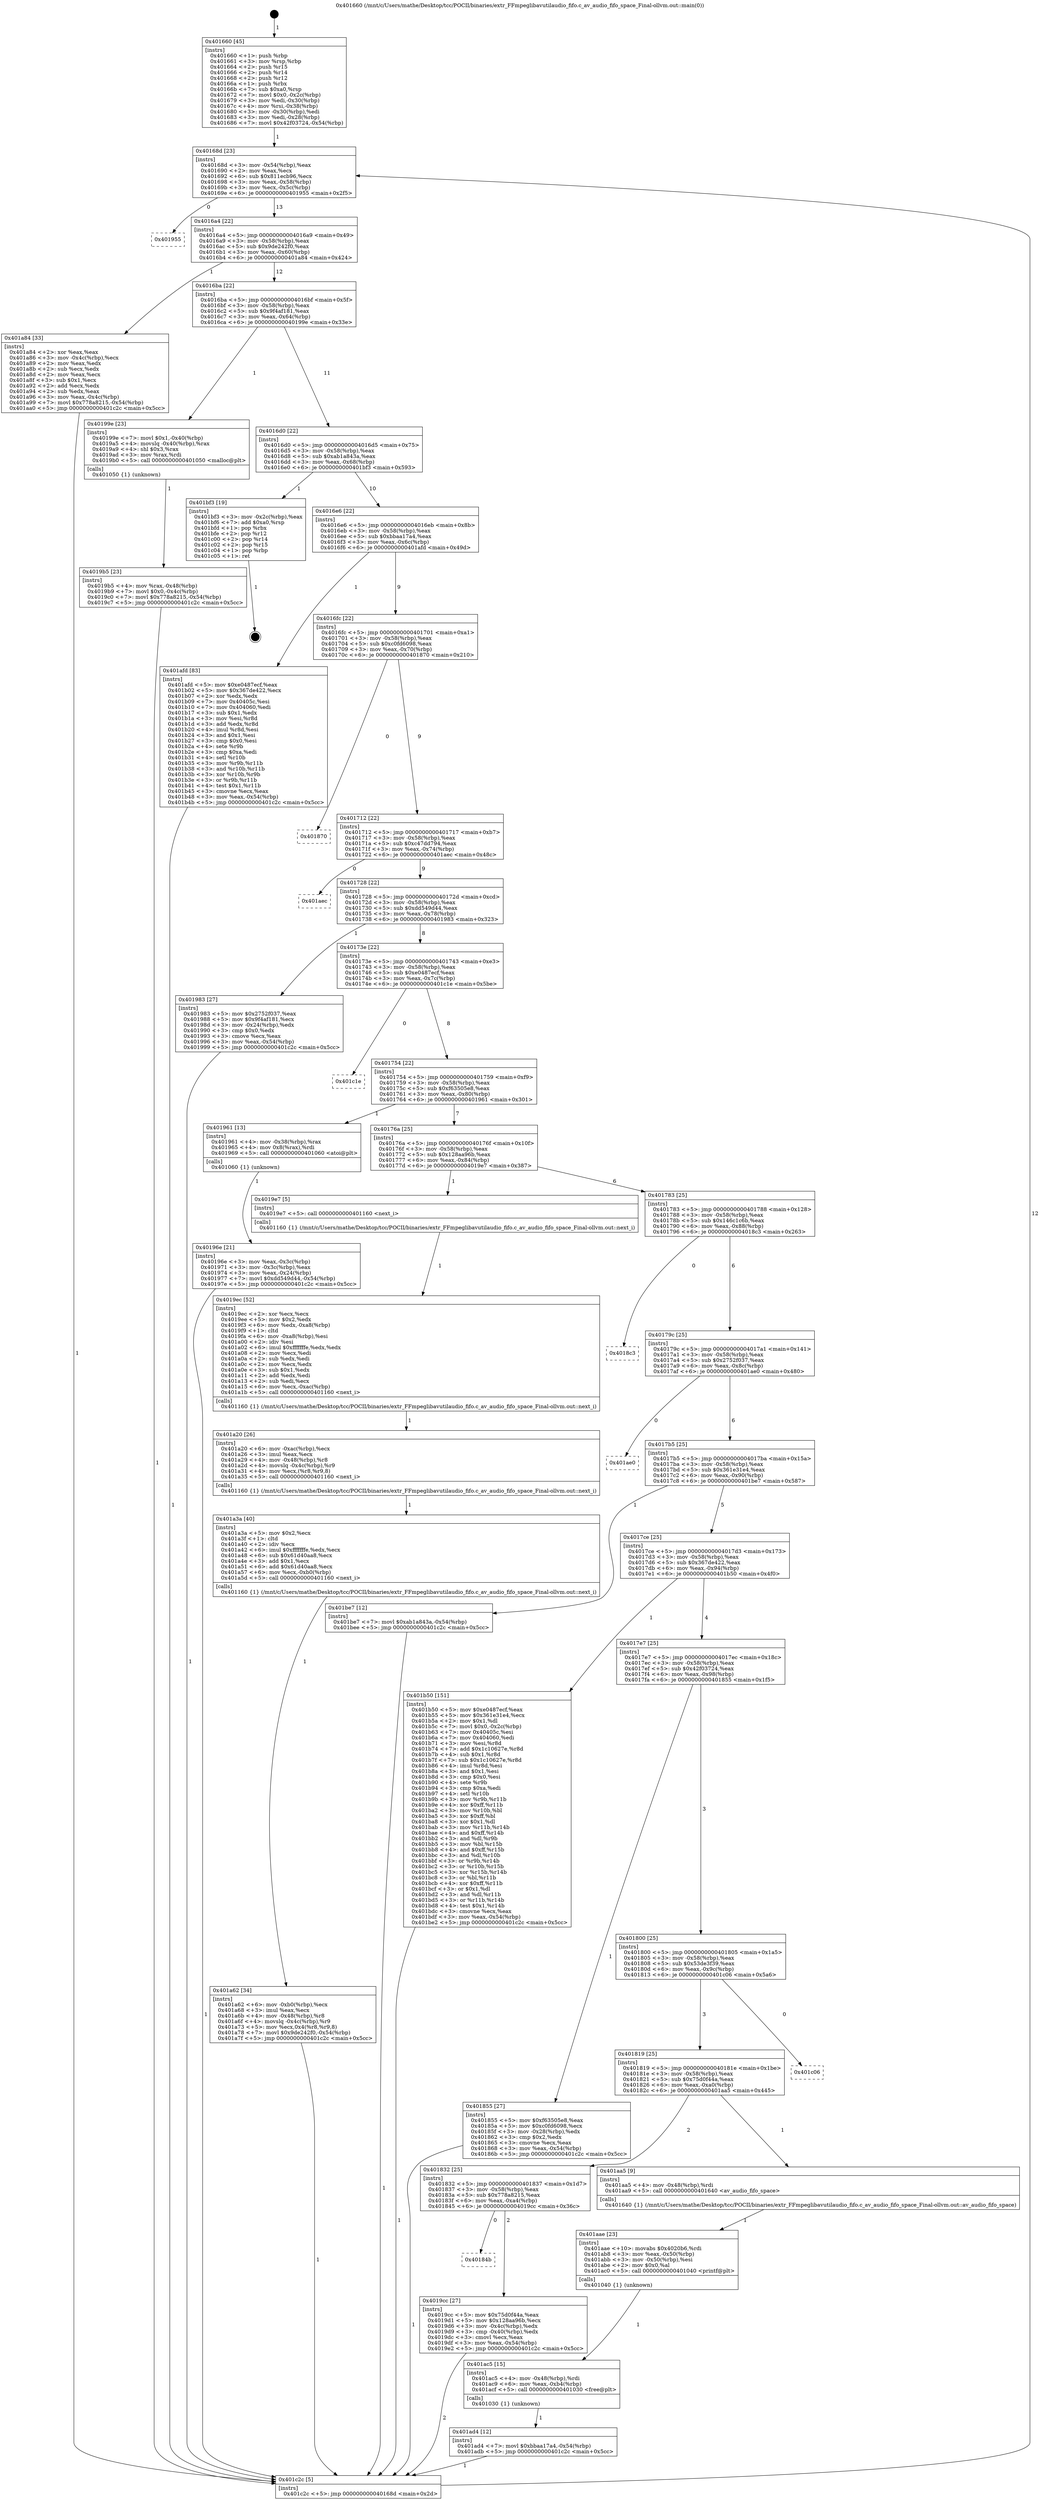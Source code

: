 digraph "0x401660" {
  label = "0x401660 (/mnt/c/Users/mathe/Desktop/tcc/POCII/binaries/extr_FFmpeglibavutilaudio_fifo.c_av_audio_fifo_space_Final-ollvm.out::main(0))"
  labelloc = "t"
  node[shape=record]

  Entry [label="",width=0.3,height=0.3,shape=circle,fillcolor=black,style=filled]
  "0x40168d" [label="{
     0x40168d [23]\l
     | [instrs]\l
     &nbsp;&nbsp;0x40168d \<+3\>: mov -0x54(%rbp),%eax\l
     &nbsp;&nbsp;0x401690 \<+2\>: mov %eax,%ecx\l
     &nbsp;&nbsp;0x401692 \<+6\>: sub $0x811ecb96,%ecx\l
     &nbsp;&nbsp;0x401698 \<+3\>: mov %eax,-0x58(%rbp)\l
     &nbsp;&nbsp;0x40169b \<+3\>: mov %ecx,-0x5c(%rbp)\l
     &nbsp;&nbsp;0x40169e \<+6\>: je 0000000000401955 \<main+0x2f5\>\l
  }"]
  "0x401955" [label="{
     0x401955\l
  }", style=dashed]
  "0x4016a4" [label="{
     0x4016a4 [22]\l
     | [instrs]\l
     &nbsp;&nbsp;0x4016a4 \<+5\>: jmp 00000000004016a9 \<main+0x49\>\l
     &nbsp;&nbsp;0x4016a9 \<+3\>: mov -0x58(%rbp),%eax\l
     &nbsp;&nbsp;0x4016ac \<+5\>: sub $0x9de242f0,%eax\l
     &nbsp;&nbsp;0x4016b1 \<+3\>: mov %eax,-0x60(%rbp)\l
     &nbsp;&nbsp;0x4016b4 \<+6\>: je 0000000000401a84 \<main+0x424\>\l
  }"]
  Exit [label="",width=0.3,height=0.3,shape=circle,fillcolor=black,style=filled,peripheries=2]
  "0x401a84" [label="{
     0x401a84 [33]\l
     | [instrs]\l
     &nbsp;&nbsp;0x401a84 \<+2\>: xor %eax,%eax\l
     &nbsp;&nbsp;0x401a86 \<+3\>: mov -0x4c(%rbp),%ecx\l
     &nbsp;&nbsp;0x401a89 \<+2\>: mov %eax,%edx\l
     &nbsp;&nbsp;0x401a8b \<+2\>: sub %ecx,%edx\l
     &nbsp;&nbsp;0x401a8d \<+2\>: mov %eax,%ecx\l
     &nbsp;&nbsp;0x401a8f \<+3\>: sub $0x1,%ecx\l
     &nbsp;&nbsp;0x401a92 \<+2\>: add %ecx,%edx\l
     &nbsp;&nbsp;0x401a94 \<+2\>: sub %edx,%eax\l
     &nbsp;&nbsp;0x401a96 \<+3\>: mov %eax,-0x4c(%rbp)\l
     &nbsp;&nbsp;0x401a99 \<+7\>: movl $0x778a8215,-0x54(%rbp)\l
     &nbsp;&nbsp;0x401aa0 \<+5\>: jmp 0000000000401c2c \<main+0x5cc\>\l
  }"]
  "0x4016ba" [label="{
     0x4016ba [22]\l
     | [instrs]\l
     &nbsp;&nbsp;0x4016ba \<+5\>: jmp 00000000004016bf \<main+0x5f\>\l
     &nbsp;&nbsp;0x4016bf \<+3\>: mov -0x58(%rbp),%eax\l
     &nbsp;&nbsp;0x4016c2 \<+5\>: sub $0x9f4af181,%eax\l
     &nbsp;&nbsp;0x4016c7 \<+3\>: mov %eax,-0x64(%rbp)\l
     &nbsp;&nbsp;0x4016ca \<+6\>: je 000000000040199e \<main+0x33e\>\l
  }"]
  "0x401ad4" [label="{
     0x401ad4 [12]\l
     | [instrs]\l
     &nbsp;&nbsp;0x401ad4 \<+7\>: movl $0xbbaa17a4,-0x54(%rbp)\l
     &nbsp;&nbsp;0x401adb \<+5\>: jmp 0000000000401c2c \<main+0x5cc\>\l
  }"]
  "0x40199e" [label="{
     0x40199e [23]\l
     | [instrs]\l
     &nbsp;&nbsp;0x40199e \<+7\>: movl $0x1,-0x40(%rbp)\l
     &nbsp;&nbsp;0x4019a5 \<+4\>: movslq -0x40(%rbp),%rax\l
     &nbsp;&nbsp;0x4019a9 \<+4\>: shl $0x3,%rax\l
     &nbsp;&nbsp;0x4019ad \<+3\>: mov %rax,%rdi\l
     &nbsp;&nbsp;0x4019b0 \<+5\>: call 0000000000401050 \<malloc@plt\>\l
     | [calls]\l
     &nbsp;&nbsp;0x401050 \{1\} (unknown)\l
  }"]
  "0x4016d0" [label="{
     0x4016d0 [22]\l
     | [instrs]\l
     &nbsp;&nbsp;0x4016d0 \<+5\>: jmp 00000000004016d5 \<main+0x75\>\l
     &nbsp;&nbsp;0x4016d5 \<+3\>: mov -0x58(%rbp),%eax\l
     &nbsp;&nbsp;0x4016d8 \<+5\>: sub $0xab1a843a,%eax\l
     &nbsp;&nbsp;0x4016dd \<+3\>: mov %eax,-0x68(%rbp)\l
     &nbsp;&nbsp;0x4016e0 \<+6\>: je 0000000000401bf3 \<main+0x593\>\l
  }"]
  "0x401ac5" [label="{
     0x401ac5 [15]\l
     | [instrs]\l
     &nbsp;&nbsp;0x401ac5 \<+4\>: mov -0x48(%rbp),%rdi\l
     &nbsp;&nbsp;0x401ac9 \<+6\>: mov %eax,-0xb4(%rbp)\l
     &nbsp;&nbsp;0x401acf \<+5\>: call 0000000000401030 \<free@plt\>\l
     | [calls]\l
     &nbsp;&nbsp;0x401030 \{1\} (unknown)\l
  }"]
  "0x401bf3" [label="{
     0x401bf3 [19]\l
     | [instrs]\l
     &nbsp;&nbsp;0x401bf3 \<+3\>: mov -0x2c(%rbp),%eax\l
     &nbsp;&nbsp;0x401bf6 \<+7\>: add $0xa0,%rsp\l
     &nbsp;&nbsp;0x401bfd \<+1\>: pop %rbx\l
     &nbsp;&nbsp;0x401bfe \<+2\>: pop %r12\l
     &nbsp;&nbsp;0x401c00 \<+2\>: pop %r14\l
     &nbsp;&nbsp;0x401c02 \<+2\>: pop %r15\l
     &nbsp;&nbsp;0x401c04 \<+1\>: pop %rbp\l
     &nbsp;&nbsp;0x401c05 \<+1\>: ret\l
  }"]
  "0x4016e6" [label="{
     0x4016e6 [22]\l
     | [instrs]\l
     &nbsp;&nbsp;0x4016e6 \<+5\>: jmp 00000000004016eb \<main+0x8b\>\l
     &nbsp;&nbsp;0x4016eb \<+3\>: mov -0x58(%rbp),%eax\l
     &nbsp;&nbsp;0x4016ee \<+5\>: sub $0xbbaa17a4,%eax\l
     &nbsp;&nbsp;0x4016f3 \<+3\>: mov %eax,-0x6c(%rbp)\l
     &nbsp;&nbsp;0x4016f6 \<+6\>: je 0000000000401afd \<main+0x49d\>\l
  }"]
  "0x401aae" [label="{
     0x401aae [23]\l
     | [instrs]\l
     &nbsp;&nbsp;0x401aae \<+10\>: movabs $0x4020b6,%rdi\l
     &nbsp;&nbsp;0x401ab8 \<+3\>: mov %eax,-0x50(%rbp)\l
     &nbsp;&nbsp;0x401abb \<+3\>: mov -0x50(%rbp),%esi\l
     &nbsp;&nbsp;0x401abe \<+2\>: mov $0x0,%al\l
     &nbsp;&nbsp;0x401ac0 \<+5\>: call 0000000000401040 \<printf@plt\>\l
     | [calls]\l
     &nbsp;&nbsp;0x401040 \{1\} (unknown)\l
  }"]
  "0x401afd" [label="{
     0x401afd [83]\l
     | [instrs]\l
     &nbsp;&nbsp;0x401afd \<+5\>: mov $0xe0487ecf,%eax\l
     &nbsp;&nbsp;0x401b02 \<+5\>: mov $0x367de422,%ecx\l
     &nbsp;&nbsp;0x401b07 \<+2\>: xor %edx,%edx\l
     &nbsp;&nbsp;0x401b09 \<+7\>: mov 0x40405c,%esi\l
     &nbsp;&nbsp;0x401b10 \<+7\>: mov 0x404060,%edi\l
     &nbsp;&nbsp;0x401b17 \<+3\>: sub $0x1,%edx\l
     &nbsp;&nbsp;0x401b1a \<+3\>: mov %esi,%r8d\l
     &nbsp;&nbsp;0x401b1d \<+3\>: add %edx,%r8d\l
     &nbsp;&nbsp;0x401b20 \<+4\>: imul %r8d,%esi\l
     &nbsp;&nbsp;0x401b24 \<+3\>: and $0x1,%esi\l
     &nbsp;&nbsp;0x401b27 \<+3\>: cmp $0x0,%esi\l
     &nbsp;&nbsp;0x401b2a \<+4\>: sete %r9b\l
     &nbsp;&nbsp;0x401b2e \<+3\>: cmp $0xa,%edi\l
     &nbsp;&nbsp;0x401b31 \<+4\>: setl %r10b\l
     &nbsp;&nbsp;0x401b35 \<+3\>: mov %r9b,%r11b\l
     &nbsp;&nbsp;0x401b38 \<+3\>: and %r10b,%r11b\l
     &nbsp;&nbsp;0x401b3b \<+3\>: xor %r10b,%r9b\l
     &nbsp;&nbsp;0x401b3e \<+3\>: or %r9b,%r11b\l
     &nbsp;&nbsp;0x401b41 \<+4\>: test $0x1,%r11b\l
     &nbsp;&nbsp;0x401b45 \<+3\>: cmovne %ecx,%eax\l
     &nbsp;&nbsp;0x401b48 \<+3\>: mov %eax,-0x54(%rbp)\l
     &nbsp;&nbsp;0x401b4b \<+5\>: jmp 0000000000401c2c \<main+0x5cc\>\l
  }"]
  "0x4016fc" [label="{
     0x4016fc [22]\l
     | [instrs]\l
     &nbsp;&nbsp;0x4016fc \<+5\>: jmp 0000000000401701 \<main+0xa1\>\l
     &nbsp;&nbsp;0x401701 \<+3\>: mov -0x58(%rbp),%eax\l
     &nbsp;&nbsp;0x401704 \<+5\>: sub $0xc0fd6098,%eax\l
     &nbsp;&nbsp;0x401709 \<+3\>: mov %eax,-0x70(%rbp)\l
     &nbsp;&nbsp;0x40170c \<+6\>: je 0000000000401870 \<main+0x210\>\l
  }"]
  "0x401a62" [label="{
     0x401a62 [34]\l
     | [instrs]\l
     &nbsp;&nbsp;0x401a62 \<+6\>: mov -0xb0(%rbp),%ecx\l
     &nbsp;&nbsp;0x401a68 \<+3\>: imul %eax,%ecx\l
     &nbsp;&nbsp;0x401a6b \<+4\>: mov -0x48(%rbp),%r8\l
     &nbsp;&nbsp;0x401a6f \<+4\>: movslq -0x4c(%rbp),%r9\l
     &nbsp;&nbsp;0x401a73 \<+5\>: mov %ecx,0x4(%r8,%r9,8)\l
     &nbsp;&nbsp;0x401a78 \<+7\>: movl $0x9de242f0,-0x54(%rbp)\l
     &nbsp;&nbsp;0x401a7f \<+5\>: jmp 0000000000401c2c \<main+0x5cc\>\l
  }"]
  "0x401870" [label="{
     0x401870\l
  }", style=dashed]
  "0x401712" [label="{
     0x401712 [22]\l
     | [instrs]\l
     &nbsp;&nbsp;0x401712 \<+5\>: jmp 0000000000401717 \<main+0xb7\>\l
     &nbsp;&nbsp;0x401717 \<+3\>: mov -0x58(%rbp),%eax\l
     &nbsp;&nbsp;0x40171a \<+5\>: sub $0xc47dd794,%eax\l
     &nbsp;&nbsp;0x40171f \<+3\>: mov %eax,-0x74(%rbp)\l
     &nbsp;&nbsp;0x401722 \<+6\>: je 0000000000401aec \<main+0x48c\>\l
  }"]
  "0x401a3a" [label="{
     0x401a3a [40]\l
     | [instrs]\l
     &nbsp;&nbsp;0x401a3a \<+5\>: mov $0x2,%ecx\l
     &nbsp;&nbsp;0x401a3f \<+1\>: cltd\l
     &nbsp;&nbsp;0x401a40 \<+2\>: idiv %ecx\l
     &nbsp;&nbsp;0x401a42 \<+6\>: imul $0xfffffffe,%edx,%ecx\l
     &nbsp;&nbsp;0x401a48 \<+6\>: sub $0x61d40aa8,%ecx\l
     &nbsp;&nbsp;0x401a4e \<+3\>: add $0x1,%ecx\l
     &nbsp;&nbsp;0x401a51 \<+6\>: add $0x61d40aa8,%ecx\l
     &nbsp;&nbsp;0x401a57 \<+6\>: mov %ecx,-0xb0(%rbp)\l
     &nbsp;&nbsp;0x401a5d \<+5\>: call 0000000000401160 \<next_i\>\l
     | [calls]\l
     &nbsp;&nbsp;0x401160 \{1\} (/mnt/c/Users/mathe/Desktop/tcc/POCII/binaries/extr_FFmpeglibavutilaudio_fifo.c_av_audio_fifo_space_Final-ollvm.out::next_i)\l
  }"]
  "0x401aec" [label="{
     0x401aec\l
  }", style=dashed]
  "0x401728" [label="{
     0x401728 [22]\l
     | [instrs]\l
     &nbsp;&nbsp;0x401728 \<+5\>: jmp 000000000040172d \<main+0xcd\>\l
     &nbsp;&nbsp;0x40172d \<+3\>: mov -0x58(%rbp),%eax\l
     &nbsp;&nbsp;0x401730 \<+5\>: sub $0xdd549d44,%eax\l
     &nbsp;&nbsp;0x401735 \<+3\>: mov %eax,-0x78(%rbp)\l
     &nbsp;&nbsp;0x401738 \<+6\>: je 0000000000401983 \<main+0x323\>\l
  }"]
  "0x401a20" [label="{
     0x401a20 [26]\l
     | [instrs]\l
     &nbsp;&nbsp;0x401a20 \<+6\>: mov -0xac(%rbp),%ecx\l
     &nbsp;&nbsp;0x401a26 \<+3\>: imul %eax,%ecx\l
     &nbsp;&nbsp;0x401a29 \<+4\>: mov -0x48(%rbp),%r8\l
     &nbsp;&nbsp;0x401a2d \<+4\>: movslq -0x4c(%rbp),%r9\l
     &nbsp;&nbsp;0x401a31 \<+4\>: mov %ecx,(%r8,%r9,8)\l
     &nbsp;&nbsp;0x401a35 \<+5\>: call 0000000000401160 \<next_i\>\l
     | [calls]\l
     &nbsp;&nbsp;0x401160 \{1\} (/mnt/c/Users/mathe/Desktop/tcc/POCII/binaries/extr_FFmpeglibavutilaudio_fifo.c_av_audio_fifo_space_Final-ollvm.out::next_i)\l
  }"]
  "0x401983" [label="{
     0x401983 [27]\l
     | [instrs]\l
     &nbsp;&nbsp;0x401983 \<+5\>: mov $0x2752f037,%eax\l
     &nbsp;&nbsp;0x401988 \<+5\>: mov $0x9f4af181,%ecx\l
     &nbsp;&nbsp;0x40198d \<+3\>: mov -0x24(%rbp),%edx\l
     &nbsp;&nbsp;0x401990 \<+3\>: cmp $0x0,%edx\l
     &nbsp;&nbsp;0x401993 \<+3\>: cmove %ecx,%eax\l
     &nbsp;&nbsp;0x401996 \<+3\>: mov %eax,-0x54(%rbp)\l
     &nbsp;&nbsp;0x401999 \<+5\>: jmp 0000000000401c2c \<main+0x5cc\>\l
  }"]
  "0x40173e" [label="{
     0x40173e [22]\l
     | [instrs]\l
     &nbsp;&nbsp;0x40173e \<+5\>: jmp 0000000000401743 \<main+0xe3\>\l
     &nbsp;&nbsp;0x401743 \<+3\>: mov -0x58(%rbp),%eax\l
     &nbsp;&nbsp;0x401746 \<+5\>: sub $0xe0487ecf,%eax\l
     &nbsp;&nbsp;0x40174b \<+3\>: mov %eax,-0x7c(%rbp)\l
     &nbsp;&nbsp;0x40174e \<+6\>: je 0000000000401c1e \<main+0x5be\>\l
  }"]
  "0x4019ec" [label="{
     0x4019ec [52]\l
     | [instrs]\l
     &nbsp;&nbsp;0x4019ec \<+2\>: xor %ecx,%ecx\l
     &nbsp;&nbsp;0x4019ee \<+5\>: mov $0x2,%edx\l
     &nbsp;&nbsp;0x4019f3 \<+6\>: mov %edx,-0xa8(%rbp)\l
     &nbsp;&nbsp;0x4019f9 \<+1\>: cltd\l
     &nbsp;&nbsp;0x4019fa \<+6\>: mov -0xa8(%rbp),%esi\l
     &nbsp;&nbsp;0x401a00 \<+2\>: idiv %esi\l
     &nbsp;&nbsp;0x401a02 \<+6\>: imul $0xfffffffe,%edx,%edx\l
     &nbsp;&nbsp;0x401a08 \<+2\>: mov %ecx,%edi\l
     &nbsp;&nbsp;0x401a0a \<+2\>: sub %edx,%edi\l
     &nbsp;&nbsp;0x401a0c \<+2\>: mov %ecx,%edx\l
     &nbsp;&nbsp;0x401a0e \<+3\>: sub $0x1,%edx\l
     &nbsp;&nbsp;0x401a11 \<+2\>: add %edx,%edi\l
     &nbsp;&nbsp;0x401a13 \<+2\>: sub %edi,%ecx\l
     &nbsp;&nbsp;0x401a15 \<+6\>: mov %ecx,-0xac(%rbp)\l
     &nbsp;&nbsp;0x401a1b \<+5\>: call 0000000000401160 \<next_i\>\l
     | [calls]\l
     &nbsp;&nbsp;0x401160 \{1\} (/mnt/c/Users/mathe/Desktop/tcc/POCII/binaries/extr_FFmpeglibavutilaudio_fifo.c_av_audio_fifo_space_Final-ollvm.out::next_i)\l
  }"]
  "0x401c1e" [label="{
     0x401c1e\l
  }", style=dashed]
  "0x401754" [label="{
     0x401754 [22]\l
     | [instrs]\l
     &nbsp;&nbsp;0x401754 \<+5\>: jmp 0000000000401759 \<main+0xf9\>\l
     &nbsp;&nbsp;0x401759 \<+3\>: mov -0x58(%rbp),%eax\l
     &nbsp;&nbsp;0x40175c \<+5\>: sub $0xf63505e8,%eax\l
     &nbsp;&nbsp;0x401761 \<+3\>: mov %eax,-0x80(%rbp)\l
     &nbsp;&nbsp;0x401764 \<+6\>: je 0000000000401961 \<main+0x301\>\l
  }"]
  "0x40184b" [label="{
     0x40184b\l
  }", style=dashed]
  "0x401961" [label="{
     0x401961 [13]\l
     | [instrs]\l
     &nbsp;&nbsp;0x401961 \<+4\>: mov -0x38(%rbp),%rax\l
     &nbsp;&nbsp;0x401965 \<+4\>: mov 0x8(%rax),%rdi\l
     &nbsp;&nbsp;0x401969 \<+5\>: call 0000000000401060 \<atoi@plt\>\l
     | [calls]\l
     &nbsp;&nbsp;0x401060 \{1\} (unknown)\l
  }"]
  "0x40176a" [label="{
     0x40176a [25]\l
     | [instrs]\l
     &nbsp;&nbsp;0x40176a \<+5\>: jmp 000000000040176f \<main+0x10f\>\l
     &nbsp;&nbsp;0x40176f \<+3\>: mov -0x58(%rbp),%eax\l
     &nbsp;&nbsp;0x401772 \<+5\>: sub $0x128aa96b,%eax\l
     &nbsp;&nbsp;0x401777 \<+6\>: mov %eax,-0x84(%rbp)\l
     &nbsp;&nbsp;0x40177d \<+6\>: je 00000000004019e7 \<main+0x387\>\l
  }"]
  "0x4019cc" [label="{
     0x4019cc [27]\l
     | [instrs]\l
     &nbsp;&nbsp;0x4019cc \<+5\>: mov $0x75d0f44a,%eax\l
     &nbsp;&nbsp;0x4019d1 \<+5\>: mov $0x128aa96b,%ecx\l
     &nbsp;&nbsp;0x4019d6 \<+3\>: mov -0x4c(%rbp),%edx\l
     &nbsp;&nbsp;0x4019d9 \<+3\>: cmp -0x40(%rbp),%edx\l
     &nbsp;&nbsp;0x4019dc \<+3\>: cmovl %ecx,%eax\l
     &nbsp;&nbsp;0x4019df \<+3\>: mov %eax,-0x54(%rbp)\l
     &nbsp;&nbsp;0x4019e2 \<+5\>: jmp 0000000000401c2c \<main+0x5cc\>\l
  }"]
  "0x4019e7" [label="{
     0x4019e7 [5]\l
     | [instrs]\l
     &nbsp;&nbsp;0x4019e7 \<+5\>: call 0000000000401160 \<next_i\>\l
     | [calls]\l
     &nbsp;&nbsp;0x401160 \{1\} (/mnt/c/Users/mathe/Desktop/tcc/POCII/binaries/extr_FFmpeglibavutilaudio_fifo.c_av_audio_fifo_space_Final-ollvm.out::next_i)\l
  }"]
  "0x401783" [label="{
     0x401783 [25]\l
     | [instrs]\l
     &nbsp;&nbsp;0x401783 \<+5\>: jmp 0000000000401788 \<main+0x128\>\l
     &nbsp;&nbsp;0x401788 \<+3\>: mov -0x58(%rbp),%eax\l
     &nbsp;&nbsp;0x40178b \<+5\>: sub $0x146c1c6b,%eax\l
     &nbsp;&nbsp;0x401790 \<+6\>: mov %eax,-0x88(%rbp)\l
     &nbsp;&nbsp;0x401796 \<+6\>: je 00000000004018c3 \<main+0x263\>\l
  }"]
  "0x401832" [label="{
     0x401832 [25]\l
     | [instrs]\l
     &nbsp;&nbsp;0x401832 \<+5\>: jmp 0000000000401837 \<main+0x1d7\>\l
     &nbsp;&nbsp;0x401837 \<+3\>: mov -0x58(%rbp),%eax\l
     &nbsp;&nbsp;0x40183a \<+5\>: sub $0x778a8215,%eax\l
     &nbsp;&nbsp;0x40183f \<+6\>: mov %eax,-0xa4(%rbp)\l
     &nbsp;&nbsp;0x401845 \<+6\>: je 00000000004019cc \<main+0x36c\>\l
  }"]
  "0x4018c3" [label="{
     0x4018c3\l
  }", style=dashed]
  "0x40179c" [label="{
     0x40179c [25]\l
     | [instrs]\l
     &nbsp;&nbsp;0x40179c \<+5\>: jmp 00000000004017a1 \<main+0x141\>\l
     &nbsp;&nbsp;0x4017a1 \<+3\>: mov -0x58(%rbp),%eax\l
     &nbsp;&nbsp;0x4017a4 \<+5\>: sub $0x2752f037,%eax\l
     &nbsp;&nbsp;0x4017a9 \<+6\>: mov %eax,-0x8c(%rbp)\l
     &nbsp;&nbsp;0x4017af \<+6\>: je 0000000000401ae0 \<main+0x480\>\l
  }"]
  "0x401aa5" [label="{
     0x401aa5 [9]\l
     | [instrs]\l
     &nbsp;&nbsp;0x401aa5 \<+4\>: mov -0x48(%rbp),%rdi\l
     &nbsp;&nbsp;0x401aa9 \<+5\>: call 0000000000401640 \<av_audio_fifo_space\>\l
     | [calls]\l
     &nbsp;&nbsp;0x401640 \{1\} (/mnt/c/Users/mathe/Desktop/tcc/POCII/binaries/extr_FFmpeglibavutilaudio_fifo.c_av_audio_fifo_space_Final-ollvm.out::av_audio_fifo_space)\l
  }"]
  "0x401ae0" [label="{
     0x401ae0\l
  }", style=dashed]
  "0x4017b5" [label="{
     0x4017b5 [25]\l
     | [instrs]\l
     &nbsp;&nbsp;0x4017b5 \<+5\>: jmp 00000000004017ba \<main+0x15a\>\l
     &nbsp;&nbsp;0x4017ba \<+3\>: mov -0x58(%rbp),%eax\l
     &nbsp;&nbsp;0x4017bd \<+5\>: sub $0x361e31e4,%eax\l
     &nbsp;&nbsp;0x4017c2 \<+6\>: mov %eax,-0x90(%rbp)\l
     &nbsp;&nbsp;0x4017c8 \<+6\>: je 0000000000401be7 \<main+0x587\>\l
  }"]
  "0x401819" [label="{
     0x401819 [25]\l
     | [instrs]\l
     &nbsp;&nbsp;0x401819 \<+5\>: jmp 000000000040181e \<main+0x1be\>\l
     &nbsp;&nbsp;0x40181e \<+3\>: mov -0x58(%rbp),%eax\l
     &nbsp;&nbsp;0x401821 \<+5\>: sub $0x75d0f44a,%eax\l
     &nbsp;&nbsp;0x401826 \<+6\>: mov %eax,-0xa0(%rbp)\l
     &nbsp;&nbsp;0x40182c \<+6\>: je 0000000000401aa5 \<main+0x445\>\l
  }"]
  "0x401be7" [label="{
     0x401be7 [12]\l
     | [instrs]\l
     &nbsp;&nbsp;0x401be7 \<+7\>: movl $0xab1a843a,-0x54(%rbp)\l
     &nbsp;&nbsp;0x401bee \<+5\>: jmp 0000000000401c2c \<main+0x5cc\>\l
  }"]
  "0x4017ce" [label="{
     0x4017ce [25]\l
     | [instrs]\l
     &nbsp;&nbsp;0x4017ce \<+5\>: jmp 00000000004017d3 \<main+0x173\>\l
     &nbsp;&nbsp;0x4017d3 \<+3\>: mov -0x58(%rbp),%eax\l
     &nbsp;&nbsp;0x4017d6 \<+5\>: sub $0x367de422,%eax\l
     &nbsp;&nbsp;0x4017db \<+6\>: mov %eax,-0x94(%rbp)\l
     &nbsp;&nbsp;0x4017e1 \<+6\>: je 0000000000401b50 \<main+0x4f0\>\l
  }"]
  "0x401c06" [label="{
     0x401c06\l
  }", style=dashed]
  "0x401b50" [label="{
     0x401b50 [151]\l
     | [instrs]\l
     &nbsp;&nbsp;0x401b50 \<+5\>: mov $0xe0487ecf,%eax\l
     &nbsp;&nbsp;0x401b55 \<+5\>: mov $0x361e31e4,%ecx\l
     &nbsp;&nbsp;0x401b5a \<+2\>: mov $0x1,%dl\l
     &nbsp;&nbsp;0x401b5c \<+7\>: movl $0x0,-0x2c(%rbp)\l
     &nbsp;&nbsp;0x401b63 \<+7\>: mov 0x40405c,%esi\l
     &nbsp;&nbsp;0x401b6a \<+7\>: mov 0x404060,%edi\l
     &nbsp;&nbsp;0x401b71 \<+3\>: mov %esi,%r8d\l
     &nbsp;&nbsp;0x401b74 \<+7\>: add $0x1c10627e,%r8d\l
     &nbsp;&nbsp;0x401b7b \<+4\>: sub $0x1,%r8d\l
     &nbsp;&nbsp;0x401b7f \<+7\>: sub $0x1c10627e,%r8d\l
     &nbsp;&nbsp;0x401b86 \<+4\>: imul %r8d,%esi\l
     &nbsp;&nbsp;0x401b8a \<+3\>: and $0x1,%esi\l
     &nbsp;&nbsp;0x401b8d \<+3\>: cmp $0x0,%esi\l
     &nbsp;&nbsp;0x401b90 \<+4\>: sete %r9b\l
     &nbsp;&nbsp;0x401b94 \<+3\>: cmp $0xa,%edi\l
     &nbsp;&nbsp;0x401b97 \<+4\>: setl %r10b\l
     &nbsp;&nbsp;0x401b9b \<+3\>: mov %r9b,%r11b\l
     &nbsp;&nbsp;0x401b9e \<+4\>: xor $0xff,%r11b\l
     &nbsp;&nbsp;0x401ba2 \<+3\>: mov %r10b,%bl\l
     &nbsp;&nbsp;0x401ba5 \<+3\>: xor $0xff,%bl\l
     &nbsp;&nbsp;0x401ba8 \<+3\>: xor $0x1,%dl\l
     &nbsp;&nbsp;0x401bab \<+3\>: mov %r11b,%r14b\l
     &nbsp;&nbsp;0x401bae \<+4\>: and $0xff,%r14b\l
     &nbsp;&nbsp;0x401bb2 \<+3\>: and %dl,%r9b\l
     &nbsp;&nbsp;0x401bb5 \<+3\>: mov %bl,%r15b\l
     &nbsp;&nbsp;0x401bb8 \<+4\>: and $0xff,%r15b\l
     &nbsp;&nbsp;0x401bbc \<+3\>: and %dl,%r10b\l
     &nbsp;&nbsp;0x401bbf \<+3\>: or %r9b,%r14b\l
     &nbsp;&nbsp;0x401bc2 \<+3\>: or %r10b,%r15b\l
     &nbsp;&nbsp;0x401bc5 \<+3\>: xor %r15b,%r14b\l
     &nbsp;&nbsp;0x401bc8 \<+3\>: or %bl,%r11b\l
     &nbsp;&nbsp;0x401bcb \<+4\>: xor $0xff,%r11b\l
     &nbsp;&nbsp;0x401bcf \<+3\>: or $0x1,%dl\l
     &nbsp;&nbsp;0x401bd2 \<+3\>: and %dl,%r11b\l
     &nbsp;&nbsp;0x401bd5 \<+3\>: or %r11b,%r14b\l
     &nbsp;&nbsp;0x401bd8 \<+4\>: test $0x1,%r14b\l
     &nbsp;&nbsp;0x401bdc \<+3\>: cmovne %ecx,%eax\l
     &nbsp;&nbsp;0x401bdf \<+3\>: mov %eax,-0x54(%rbp)\l
     &nbsp;&nbsp;0x401be2 \<+5\>: jmp 0000000000401c2c \<main+0x5cc\>\l
  }"]
  "0x4017e7" [label="{
     0x4017e7 [25]\l
     | [instrs]\l
     &nbsp;&nbsp;0x4017e7 \<+5\>: jmp 00000000004017ec \<main+0x18c\>\l
     &nbsp;&nbsp;0x4017ec \<+3\>: mov -0x58(%rbp),%eax\l
     &nbsp;&nbsp;0x4017ef \<+5\>: sub $0x42f03724,%eax\l
     &nbsp;&nbsp;0x4017f4 \<+6\>: mov %eax,-0x98(%rbp)\l
     &nbsp;&nbsp;0x4017fa \<+6\>: je 0000000000401855 \<main+0x1f5\>\l
  }"]
  "0x4019b5" [label="{
     0x4019b5 [23]\l
     | [instrs]\l
     &nbsp;&nbsp;0x4019b5 \<+4\>: mov %rax,-0x48(%rbp)\l
     &nbsp;&nbsp;0x4019b9 \<+7\>: movl $0x0,-0x4c(%rbp)\l
     &nbsp;&nbsp;0x4019c0 \<+7\>: movl $0x778a8215,-0x54(%rbp)\l
     &nbsp;&nbsp;0x4019c7 \<+5\>: jmp 0000000000401c2c \<main+0x5cc\>\l
  }"]
  "0x401855" [label="{
     0x401855 [27]\l
     | [instrs]\l
     &nbsp;&nbsp;0x401855 \<+5\>: mov $0xf63505e8,%eax\l
     &nbsp;&nbsp;0x40185a \<+5\>: mov $0xc0fd6098,%ecx\l
     &nbsp;&nbsp;0x40185f \<+3\>: mov -0x28(%rbp),%edx\l
     &nbsp;&nbsp;0x401862 \<+3\>: cmp $0x2,%edx\l
     &nbsp;&nbsp;0x401865 \<+3\>: cmovne %ecx,%eax\l
     &nbsp;&nbsp;0x401868 \<+3\>: mov %eax,-0x54(%rbp)\l
     &nbsp;&nbsp;0x40186b \<+5\>: jmp 0000000000401c2c \<main+0x5cc\>\l
  }"]
  "0x401800" [label="{
     0x401800 [25]\l
     | [instrs]\l
     &nbsp;&nbsp;0x401800 \<+5\>: jmp 0000000000401805 \<main+0x1a5\>\l
     &nbsp;&nbsp;0x401805 \<+3\>: mov -0x58(%rbp),%eax\l
     &nbsp;&nbsp;0x401808 \<+5\>: sub $0x53de3f39,%eax\l
     &nbsp;&nbsp;0x40180d \<+6\>: mov %eax,-0x9c(%rbp)\l
     &nbsp;&nbsp;0x401813 \<+6\>: je 0000000000401c06 \<main+0x5a6\>\l
  }"]
  "0x401c2c" [label="{
     0x401c2c [5]\l
     | [instrs]\l
     &nbsp;&nbsp;0x401c2c \<+5\>: jmp 000000000040168d \<main+0x2d\>\l
  }"]
  "0x401660" [label="{
     0x401660 [45]\l
     | [instrs]\l
     &nbsp;&nbsp;0x401660 \<+1\>: push %rbp\l
     &nbsp;&nbsp;0x401661 \<+3\>: mov %rsp,%rbp\l
     &nbsp;&nbsp;0x401664 \<+2\>: push %r15\l
     &nbsp;&nbsp;0x401666 \<+2\>: push %r14\l
     &nbsp;&nbsp;0x401668 \<+2\>: push %r12\l
     &nbsp;&nbsp;0x40166a \<+1\>: push %rbx\l
     &nbsp;&nbsp;0x40166b \<+7\>: sub $0xa0,%rsp\l
     &nbsp;&nbsp;0x401672 \<+7\>: movl $0x0,-0x2c(%rbp)\l
     &nbsp;&nbsp;0x401679 \<+3\>: mov %edi,-0x30(%rbp)\l
     &nbsp;&nbsp;0x40167c \<+4\>: mov %rsi,-0x38(%rbp)\l
     &nbsp;&nbsp;0x401680 \<+3\>: mov -0x30(%rbp),%edi\l
     &nbsp;&nbsp;0x401683 \<+3\>: mov %edi,-0x28(%rbp)\l
     &nbsp;&nbsp;0x401686 \<+7\>: movl $0x42f03724,-0x54(%rbp)\l
  }"]
  "0x40196e" [label="{
     0x40196e [21]\l
     | [instrs]\l
     &nbsp;&nbsp;0x40196e \<+3\>: mov %eax,-0x3c(%rbp)\l
     &nbsp;&nbsp;0x401971 \<+3\>: mov -0x3c(%rbp),%eax\l
     &nbsp;&nbsp;0x401974 \<+3\>: mov %eax,-0x24(%rbp)\l
     &nbsp;&nbsp;0x401977 \<+7\>: movl $0xdd549d44,-0x54(%rbp)\l
     &nbsp;&nbsp;0x40197e \<+5\>: jmp 0000000000401c2c \<main+0x5cc\>\l
  }"]
  Entry -> "0x401660" [label=" 1"]
  "0x40168d" -> "0x401955" [label=" 0"]
  "0x40168d" -> "0x4016a4" [label=" 13"]
  "0x401bf3" -> Exit [label=" 1"]
  "0x4016a4" -> "0x401a84" [label=" 1"]
  "0x4016a4" -> "0x4016ba" [label=" 12"]
  "0x401be7" -> "0x401c2c" [label=" 1"]
  "0x4016ba" -> "0x40199e" [label=" 1"]
  "0x4016ba" -> "0x4016d0" [label=" 11"]
  "0x401b50" -> "0x401c2c" [label=" 1"]
  "0x4016d0" -> "0x401bf3" [label=" 1"]
  "0x4016d0" -> "0x4016e6" [label=" 10"]
  "0x401afd" -> "0x401c2c" [label=" 1"]
  "0x4016e6" -> "0x401afd" [label=" 1"]
  "0x4016e6" -> "0x4016fc" [label=" 9"]
  "0x401ad4" -> "0x401c2c" [label=" 1"]
  "0x4016fc" -> "0x401870" [label=" 0"]
  "0x4016fc" -> "0x401712" [label=" 9"]
  "0x401ac5" -> "0x401ad4" [label=" 1"]
  "0x401712" -> "0x401aec" [label=" 0"]
  "0x401712" -> "0x401728" [label=" 9"]
  "0x401aae" -> "0x401ac5" [label=" 1"]
  "0x401728" -> "0x401983" [label=" 1"]
  "0x401728" -> "0x40173e" [label=" 8"]
  "0x401aa5" -> "0x401aae" [label=" 1"]
  "0x40173e" -> "0x401c1e" [label=" 0"]
  "0x40173e" -> "0x401754" [label=" 8"]
  "0x401a84" -> "0x401c2c" [label=" 1"]
  "0x401754" -> "0x401961" [label=" 1"]
  "0x401754" -> "0x40176a" [label=" 7"]
  "0x401a62" -> "0x401c2c" [label=" 1"]
  "0x40176a" -> "0x4019e7" [label=" 1"]
  "0x40176a" -> "0x401783" [label=" 6"]
  "0x401a3a" -> "0x401a62" [label=" 1"]
  "0x401783" -> "0x4018c3" [label=" 0"]
  "0x401783" -> "0x40179c" [label=" 6"]
  "0x4019ec" -> "0x401a20" [label=" 1"]
  "0x40179c" -> "0x401ae0" [label=" 0"]
  "0x40179c" -> "0x4017b5" [label=" 6"]
  "0x4019e7" -> "0x4019ec" [label=" 1"]
  "0x4017b5" -> "0x401be7" [label=" 1"]
  "0x4017b5" -> "0x4017ce" [label=" 5"]
  "0x401832" -> "0x40184b" [label=" 0"]
  "0x4017ce" -> "0x401b50" [label=" 1"]
  "0x4017ce" -> "0x4017e7" [label=" 4"]
  "0x401832" -> "0x4019cc" [label=" 2"]
  "0x4017e7" -> "0x401855" [label=" 1"]
  "0x4017e7" -> "0x401800" [label=" 3"]
  "0x401855" -> "0x401c2c" [label=" 1"]
  "0x401660" -> "0x40168d" [label=" 1"]
  "0x401c2c" -> "0x40168d" [label=" 12"]
  "0x401961" -> "0x40196e" [label=" 1"]
  "0x40196e" -> "0x401c2c" [label=" 1"]
  "0x401983" -> "0x401c2c" [label=" 1"]
  "0x40199e" -> "0x4019b5" [label=" 1"]
  "0x4019b5" -> "0x401c2c" [label=" 1"]
  "0x401a20" -> "0x401a3a" [label=" 1"]
  "0x401800" -> "0x401c06" [label=" 0"]
  "0x401800" -> "0x401819" [label=" 3"]
  "0x4019cc" -> "0x401c2c" [label=" 2"]
  "0x401819" -> "0x401aa5" [label=" 1"]
  "0x401819" -> "0x401832" [label=" 2"]
}
